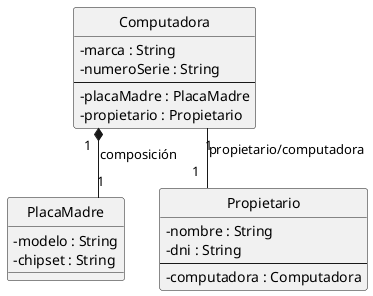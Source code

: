 @startuml
hide circle
skinparam linetype ortho
skinparam classAttributeIconSize 0

class Computadora {
  - marca : String
  - numeroSerie : String
  --
  - placaMadre : PlacaMadre
  - propietario : Propietario
}

class PlacaMadre {
  - modelo : String
  - chipset : String
}

class Propietario {
  - nombre : String
  - dni : String
  --
  - computadora : Computadora
}

' Composición 1:1
Computadora "1" *-- "1" PlacaMadre : composición

' Asociación 1:1 (bidireccional)
Computadora "1" -- "1" Propietario : propietario/computadora
@enduml
